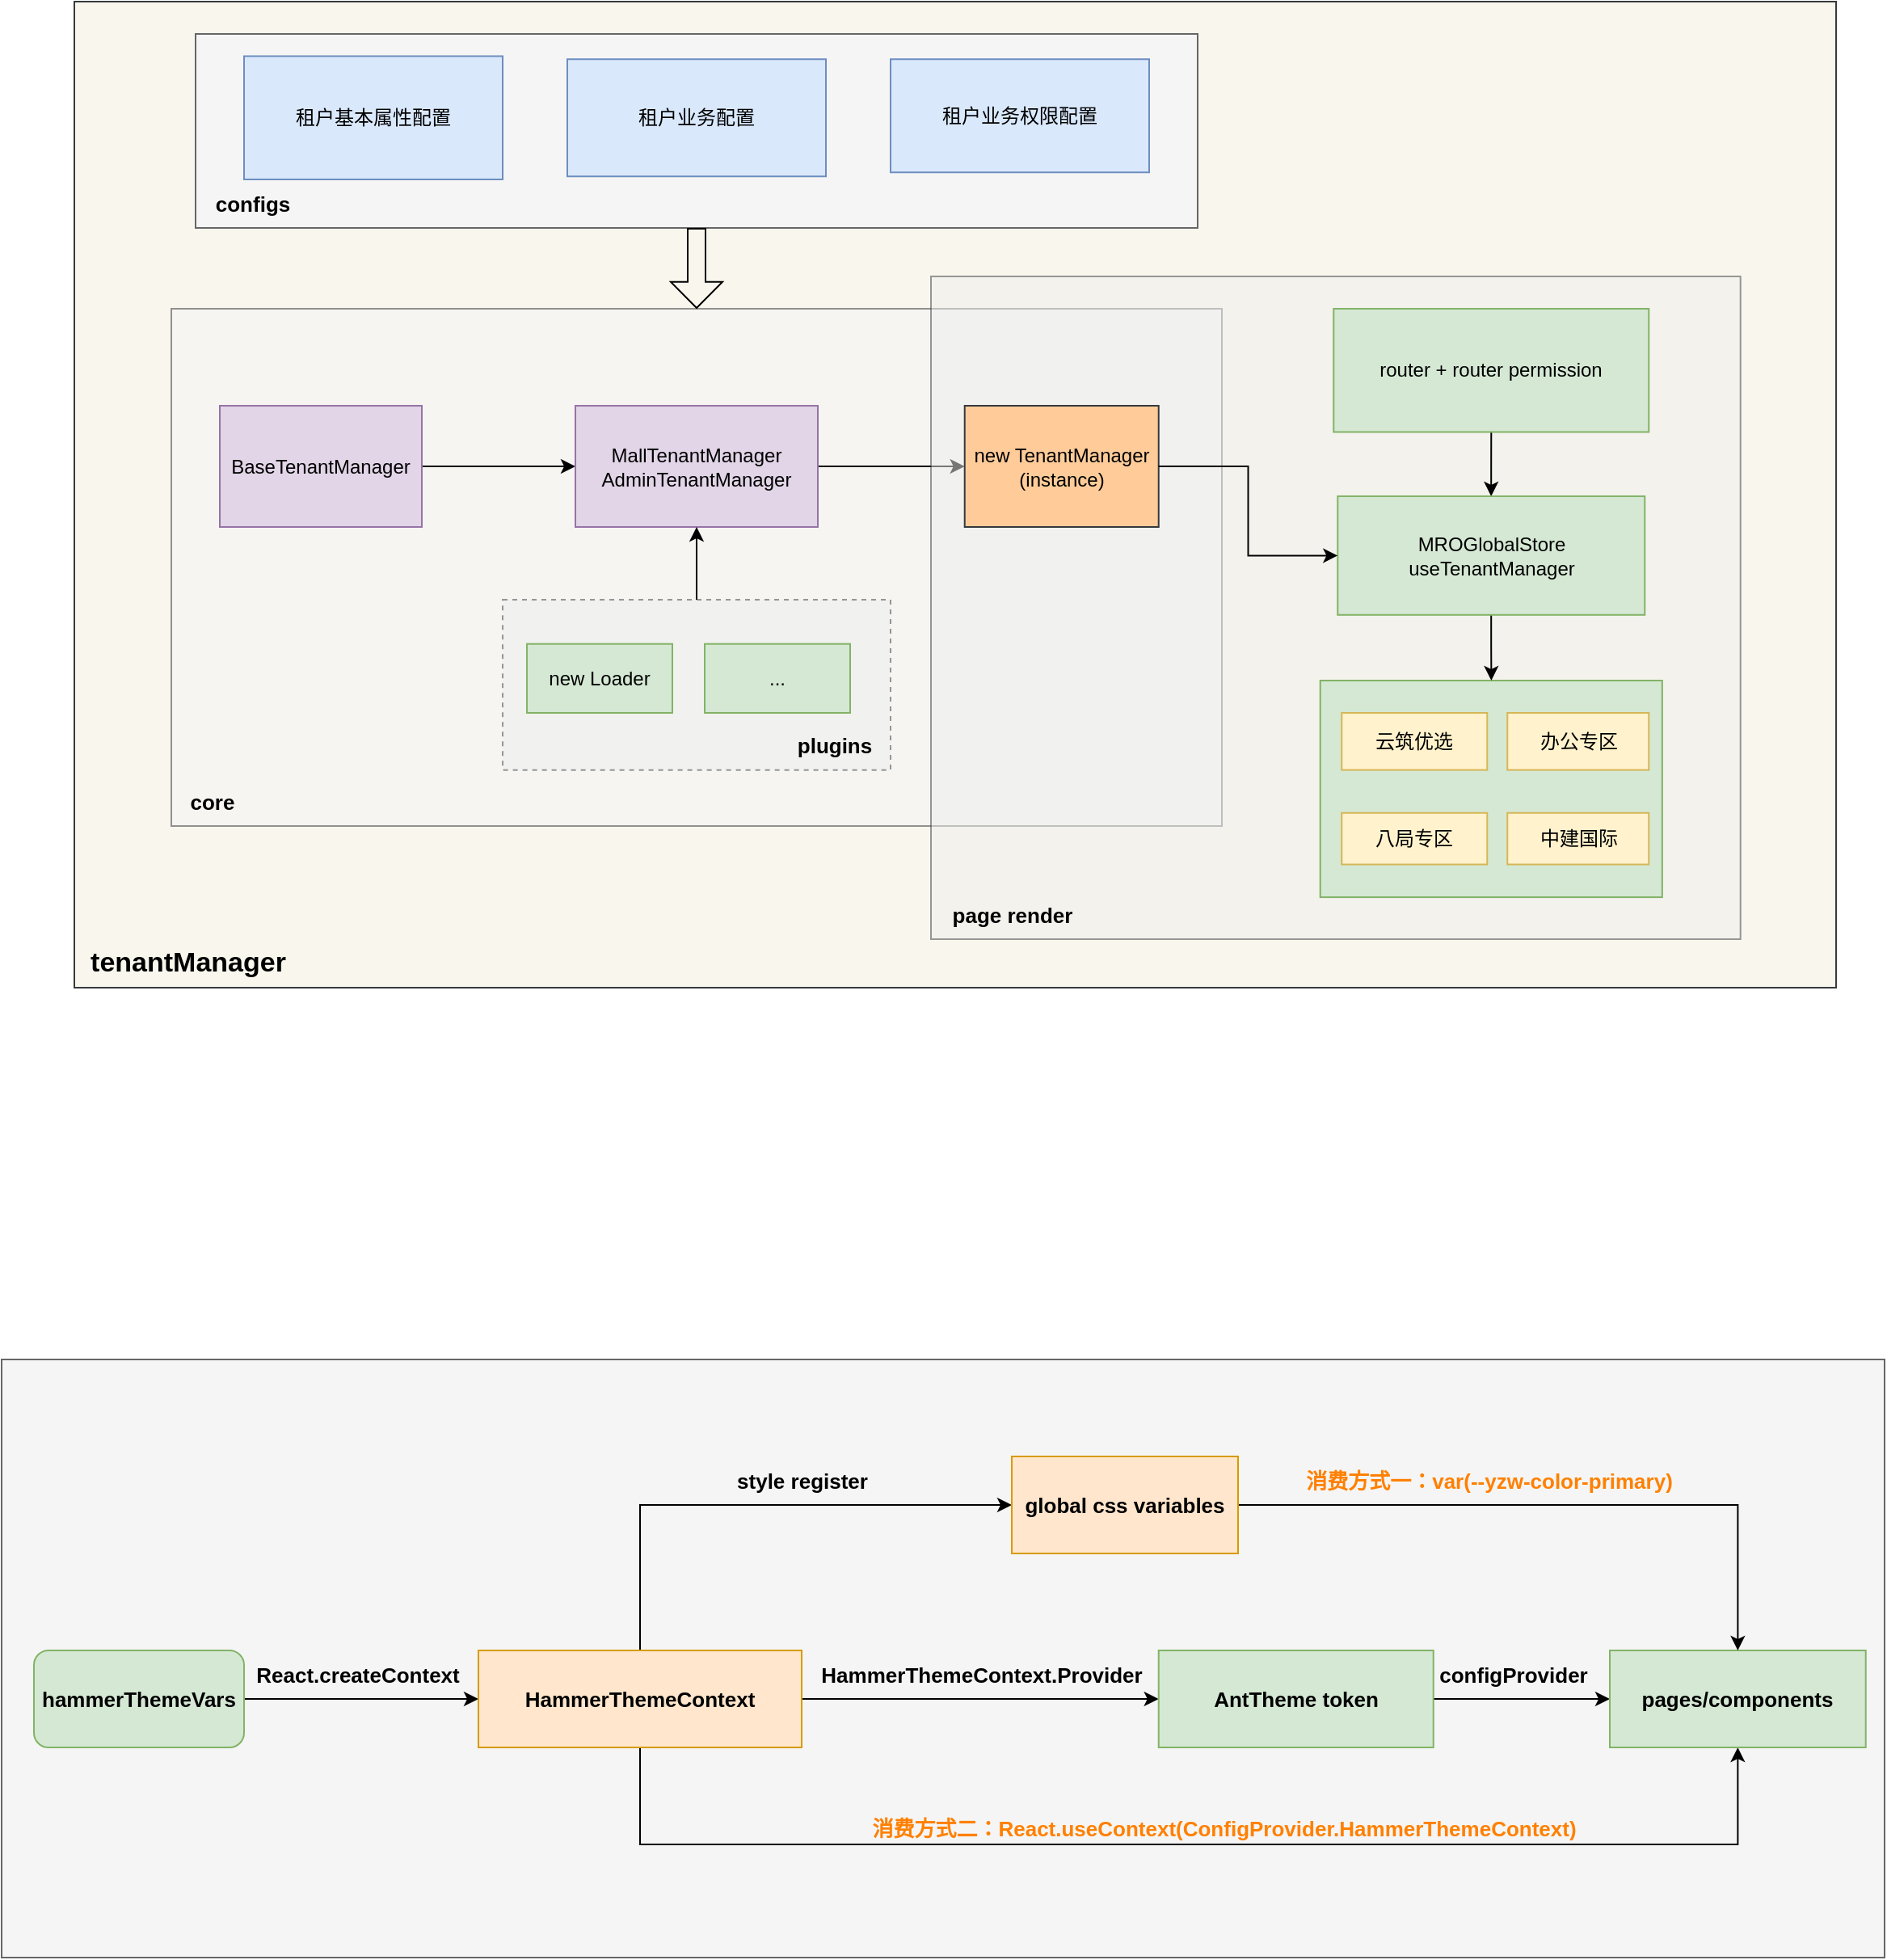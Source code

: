 <mxfile version="21.2.1" type="github" pages="3">
  <diagram id="aAYIiFsEhq0NpADb2_yu" name="tenantManger">
    <mxGraphModel dx="1434" dy="796" grid="1" gridSize="10" guides="1" tooltips="1" connect="1" arrows="1" fold="1" page="1" pageScale="1" pageWidth="2339" pageHeight="3300" math="0" shadow="0">
      <root>
        <mxCell id="0" />
        <mxCell id="1" parent="0" />
        <mxCell id="YFYhwFDiMB3ObzHcM0z0-7" value="" style="rounded=0;whiteSpace=wrap;html=1;fillColor=#f5f5f5;fontColor=#333333;strokeColor=#666666;" vertex="1" parent="1">
          <mxGeometry x="35" y="1020" width="1165" height="370" as="geometry" />
        </mxCell>
        <mxCell id="GXgyCc8vOvcXfKr6zjCS-19" value="" style="rounded=0;whiteSpace=wrap;html=1;fillColor=#f9f7ed;strokeColor=#36393d;" parent="1" vertex="1">
          <mxGeometry x="80" y="180" width="1090" height="610" as="geometry" />
        </mxCell>
        <mxCell id="GXgyCc8vOvcXfKr6zjCS-30" value="" style="rounded=0;whiteSpace=wrap;html=1;fillColor=#f5f5f5;fontColor=#333333;strokeColor=#666666;" parent="1" vertex="1">
          <mxGeometry x="155" y="200" width="620" height="120" as="geometry" />
        </mxCell>
        <mxCell id="GXgyCc8vOvcXfKr6zjCS-22" value="租户基本属性配置" style="rounded=0;whiteSpace=wrap;html=1;fillColor=#dae8fc;strokeColor=#6c8ebf;" parent="1" vertex="1">
          <mxGeometry x="185" y="213.75" width="160" height="76.25" as="geometry" />
        </mxCell>
        <mxCell id="GXgyCc8vOvcXfKr6zjCS-23" value="configs" style="text;html=1;align=center;verticalAlign=middle;resizable=0;points=[];autosize=1;strokeColor=none;fillColor=none;fontStyle=1;fontSize=13;" parent="1" vertex="1">
          <mxGeometry x="155" y="290" width="70" height="30" as="geometry" />
        </mxCell>
        <mxCell id="GXgyCc8vOvcXfKr6zjCS-24" value="租户业务配置" style="rounded=0;whiteSpace=wrap;html=1;fillColor=#dae8fc;strokeColor=#6c8ebf;" parent="1" vertex="1">
          <mxGeometry x="385" y="215.63" width="160" height="72.5" as="geometry" />
        </mxCell>
        <mxCell id="GXgyCc8vOvcXfKr6zjCS-26" value="" style="rounded=0;whiteSpace=wrap;html=1;fillColor=#f5f5f5;fontColor=#333333;strokeColor=#666666;opacity=70;" parent="1" vertex="1">
          <mxGeometry x="140" y="370" width="650" height="320" as="geometry" />
        </mxCell>
        <mxCell id="GXgyCc8vOvcXfKr6zjCS-31" style="edgeStyle=orthogonalEdgeStyle;rounded=0;orthogonalLoop=1;jettySize=auto;html=1;entryX=0;entryY=0.5;entryDx=0;entryDy=0;" parent="1" source="GXgyCc8vOvcXfKr6zjCS-27" target="GXgyCc8vOvcXfKr6zjCS-28" edge="1">
          <mxGeometry relative="1" as="geometry" />
        </mxCell>
        <mxCell id="GXgyCc8vOvcXfKr6zjCS-27" value="BaseTenantManager" style="rounded=0;whiteSpace=wrap;html=1;fillColor=#e1d5e7;strokeColor=#9673a6;" parent="1" vertex="1">
          <mxGeometry x="170" y="430" width="125" height="75" as="geometry" />
        </mxCell>
        <mxCell id="GXgyCc8vOvcXfKr6zjCS-32" style="edgeStyle=orthogonalEdgeStyle;rounded=0;orthogonalLoop=1;jettySize=auto;html=1;entryX=0;entryY=0.5;entryDx=0;entryDy=0;" parent="1" source="GXgyCc8vOvcXfKr6zjCS-28" target="GXgyCc8vOvcXfKr6zjCS-29" edge="1">
          <mxGeometry relative="1" as="geometry" />
        </mxCell>
        <mxCell id="GXgyCc8vOvcXfKr6zjCS-28" value="MallTenantManager&lt;br&gt;AdminTenantManager" style="rounded=0;whiteSpace=wrap;html=1;fillColor=#e1d5e7;strokeColor=#9673a6;" parent="1" vertex="1">
          <mxGeometry x="390" y="430" width="150" height="75" as="geometry" />
        </mxCell>
        <mxCell id="GXgyCc8vOvcXfKr6zjCS-25" value="租户业务权限配置" style="rounded=0;whiteSpace=wrap;html=1;fillColor=#dae8fc;strokeColor=#6c8ebf;" parent="1" vertex="1">
          <mxGeometry x="585" y="215.63" width="160" height="70" as="geometry" />
        </mxCell>
        <mxCell id="GXgyCc8vOvcXfKr6zjCS-33" value="core" style="text;html=1;align=center;verticalAlign=middle;resizable=0;points=[];autosize=1;strokeColor=none;fillColor=none;fontStyle=1;fontSize=13;" parent="1" vertex="1">
          <mxGeometry x="140" y="660" width="50" height="30" as="geometry" />
        </mxCell>
        <mxCell id="GXgyCc8vOvcXfKr6zjCS-35" value="tenantManager" style="text;html=1;align=center;verticalAlign=middle;resizable=0;points=[];autosize=1;strokeColor=none;fillColor=none;fontSize=17;fontStyle=1" parent="1" vertex="1">
          <mxGeometry x="80" y="760" width="140" height="30" as="geometry" />
        </mxCell>
        <mxCell id="GXgyCc8vOvcXfKr6zjCS-41" value="" style="shape=flexArrow;endArrow=classic;html=1;rounded=0;width=11;endSize=5.05;entryX=0.5;entryY=0;entryDx=0;entryDy=0;" parent="1" source="GXgyCc8vOvcXfKr6zjCS-30" target="GXgyCc8vOvcXfKr6zjCS-26" edge="1">
          <mxGeometry width="50" height="50" relative="1" as="geometry">
            <mxPoint x="450" y="360" as="sourcePoint" />
            <mxPoint x="440" y="390" as="targetPoint" />
          </mxGeometry>
        </mxCell>
        <mxCell id="GXgyCc8vOvcXfKr6zjCS-46" value="" style="rounded=0;whiteSpace=wrap;html=1;fontSize=12;fillColor=#eeeeee;strokeColor=#36393d;opacity=50;" parent="1" vertex="1">
          <mxGeometry x="610" y="350" width="500.86" height="410" as="geometry" />
        </mxCell>
        <mxCell id="GXgyCc8vOvcXfKr6zjCS-62" style="edgeStyle=orthogonalEdgeStyle;rounded=0;orthogonalLoop=1;jettySize=auto;html=1;exitX=0.5;exitY=1;exitDx=0;exitDy=0;fontSize=12;" parent="1" source="GXgyCc8vOvcXfKr6zjCS-52" target="GXgyCc8vOvcXfKr6zjCS-54" edge="1">
          <mxGeometry relative="1" as="geometry" />
        </mxCell>
        <mxCell id="GXgyCc8vOvcXfKr6zjCS-52" value="router + router permission" style="rounded=0;whiteSpace=wrap;html=1;fontSize=12;fillColor=#d5e8d4;strokeColor=#82b366;" parent="1" vertex="1">
          <mxGeometry x="859.14" y="370" width="195" height="76.25" as="geometry" />
        </mxCell>
        <mxCell id="GXgyCc8vOvcXfKr6zjCS-55" value="" style="rounded=0;whiteSpace=wrap;html=1;fontSize=12;fillColor=#d5e8d4;strokeColor=#82b366;" parent="1" vertex="1">
          <mxGeometry x="850.86" y="600" width="211.56" height="134.04" as="geometry" />
        </mxCell>
        <mxCell id="GXgyCc8vOvcXfKr6zjCS-56" value="云筑优选" style="rounded=0;whiteSpace=wrap;html=1;fontSize=12;fillColor=#fff2cc;strokeColor=#d6b656;" parent="1" vertex="1">
          <mxGeometry x="864.14" y="620" width="90" height="35.32" as="geometry" />
        </mxCell>
        <mxCell id="GXgyCc8vOvcXfKr6zjCS-57" value="八局专区" style="rounded=0;whiteSpace=wrap;html=1;fontSize=12;fillColor=#fff2cc;strokeColor=#d6b656;" parent="1" vertex="1">
          <mxGeometry x="864.14" y="681.88" width="90" height="31.88" as="geometry" />
        </mxCell>
        <mxCell id="GXgyCc8vOvcXfKr6zjCS-58" value="办公专区" style="rounded=0;whiteSpace=wrap;html=1;fontSize=12;fillColor=#fff2cc;strokeColor=#d6b656;" parent="1" vertex="1">
          <mxGeometry x="966.64" y="620" width="87.5" height="35.32" as="geometry" />
        </mxCell>
        <mxCell id="GXgyCc8vOvcXfKr6zjCS-63" style="edgeStyle=orthogonalEdgeStyle;rounded=0;orthogonalLoop=1;jettySize=auto;html=1;fontSize=12;" parent="1" source="GXgyCc8vOvcXfKr6zjCS-54" target="GXgyCc8vOvcXfKr6zjCS-55" edge="1">
          <mxGeometry relative="1" as="geometry" />
        </mxCell>
        <mxCell id="GXgyCc8vOvcXfKr6zjCS-54" value="MROGlobalStore&lt;br&gt;useTenantManager" style="rounded=0;whiteSpace=wrap;html=1;fontSize=12;fillColor=#d5e8d4;strokeColor=#82b366;" parent="1" vertex="1">
          <mxGeometry x="861.64" y="485.98" width="190" height="73.41" as="geometry" />
        </mxCell>
        <mxCell id="GXgyCc8vOvcXfKr6zjCS-64" value="中建国际" style="rounded=0;whiteSpace=wrap;html=1;fontSize=12;fillColor=#fff2cc;strokeColor=#d6b656;" parent="1" vertex="1">
          <mxGeometry x="966.64" y="681.88" width="87.5" height="31.88" as="geometry" />
        </mxCell>
        <mxCell id="GXgyCc8vOvcXfKr6zjCS-68" value="page render" style="text;html=1;align=center;verticalAlign=middle;resizable=0;points=[];autosize=1;strokeColor=none;fillColor=none;fontSize=13;fontStyle=1" parent="1" vertex="1">
          <mxGeometry x="610" y="730" width="100" height="30" as="geometry" />
        </mxCell>
        <mxCell id="GXgyCc8vOvcXfKr6zjCS-29" value="new TenantManager (instance)" style="rounded=0;whiteSpace=wrap;html=1;fillColor=#ffcc99;strokeColor=#36393d;" parent="1" vertex="1">
          <mxGeometry x="630.86" y="430" width="120" height="75" as="geometry" />
        </mxCell>
        <mxCell id="GXgyCc8vOvcXfKr6zjCS-72" style="edgeStyle=orthogonalEdgeStyle;rounded=0;orthogonalLoop=1;jettySize=auto;html=1;fontSize=13;" parent="1" source="GXgyCc8vOvcXfKr6zjCS-29" target="GXgyCc8vOvcXfKr6zjCS-54" edge="1">
          <mxGeometry relative="1" as="geometry" />
        </mxCell>
        <mxCell id="Wlwgpb2cPEbc9Rwz6Hug-1" style="edgeStyle=orthogonalEdgeStyle;rounded=0;orthogonalLoop=1;jettySize=auto;html=1;entryX=0.5;entryY=1;entryDx=0;entryDy=0;" parent="1" source="GXgyCc8vOvcXfKr6zjCS-76" target="GXgyCc8vOvcXfKr6zjCS-28" edge="1">
          <mxGeometry relative="1" as="geometry" />
        </mxCell>
        <mxCell id="GXgyCc8vOvcXfKr6zjCS-76" value="" style="rounded=0;whiteSpace=wrap;html=1;dashed=1;fontSize=13;opacity=50;fillColor=#eeeeee;strokeColor=#36393d;" parent="1" vertex="1">
          <mxGeometry x="345" y="550" width="240" height="105.32" as="geometry" />
        </mxCell>
        <mxCell id="GXgyCc8vOvcXfKr6zjCS-38" value="new Loader" style="rounded=0;whiteSpace=wrap;html=1;fillColor=#d5e8d4;strokeColor=#82b366;" parent="1" vertex="1">
          <mxGeometry x="360" y="577.35" width="90" height="42.65" as="geometry" />
        </mxCell>
        <mxCell id="GXgyCc8vOvcXfKr6zjCS-77" value="plugins" style="text;html=1;align=center;verticalAlign=middle;resizable=0;points=[];autosize=1;strokeColor=none;fillColor=none;fontSize=13;fontStyle=1" parent="1" vertex="1">
          <mxGeometry x="515" y="625.32" width="70" height="30" as="geometry" />
        </mxCell>
        <mxCell id="Wlwgpb2cPEbc9Rwz6Hug-2" value="..." style="rounded=0;whiteSpace=wrap;html=1;fillColor=#d5e8d4;strokeColor=#82b366;" parent="1" vertex="1">
          <mxGeometry x="470" y="577.35" width="90" height="42.65" as="geometry" />
        </mxCell>
        <mxCell id="JO-ryfBnULlByDA7Q8-5-3" style="rounded=0;orthogonalLoop=1;jettySize=auto;html=1;edgeStyle=orthogonalEdgeStyle;fontStyle=1;fontSize=13;" parent="1" source="JO-ryfBnULlByDA7Q8-5-1" target="JO-ryfBnULlByDA7Q8-5-2" edge="1">
          <mxGeometry relative="1" as="geometry" />
        </mxCell>
        <mxCell id="JO-ryfBnULlByDA7Q8-5-1" value="hammerThemeVars" style="rounded=1;whiteSpace=wrap;html=1;fillColor=#d5e8d4;strokeColor=#82b366;fontStyle=1;fontSize=13;" parent="1" vertex="1">
          <mxGeometry x="55" y="1200" width="130" height="60" as="geometry" />
        </mxCell>
        <mxCell id="JO-ryfBnULlByDA7Q8-5-5" style="rounded=0;orthogonalLoop=1;jettySize=auto;html=1;edgeStyle=orthogonalEdgeStyle;fontStyle=1;fontSize=13;" parent="1" source="JO-ryfBnULlByDA7Q8-5-2" target="JO-ryfBnULlByDA7Q8-5-4" edge="1">
          <mxGeometry relative="1" as="geometry" />
        </mxCell>
        <mxCell id="JO-ryfBnULlByDA7Q8-5-8" value="HammerThemeContext.Provider" style="edgeLabel;html=1;align=center;verticalAlign=middle;resizable=0;points=[];fontStyle=1;fontSize=13;labelBackgroundColor=none;" parent="JO-ryfBnULlByDA7Q8-5-5" vertex="1" connectable="0">
          <mxGeometry x="-0.037" y="4" relative="1" as="geometry">
            <mxPoint x="4" y="-11" as="offset" />
          </mxGeometry>
        </mxCell>
        <mxCell id="JO-ryfBnULlByDA7Q8-5-36" style="edgeStyle=orthogonalEdgeStyle;rounded=0;orthogonalLoop=1;jettySize=auto;html=1;fontSize=13;startArrow=none;startFill=0;elbow=vertical;fontStyle=1;entryX=0.5;entryY=1;entryDx=0;entryDy=0;" parent="1" source="JO-ryfBnULlByDA7Q8-5-2" target="JO-ryfBnULlByDA7Q8-5-6" edge="1">
          <mxGeometry relative="1" as="geometry">
            <mxPoint x="1122" y="1260" as="targetPoint" />
            <Array as="points">
              <mxPoint x="430" y="1320" />
              <mxPoint x="1109" y="1320" />
            </Array>
          </mxGeometry>
        </mxCell>
        <mxCell id="JO-ryfBnULlByDA7Q8-5-37" value="消费方式二：React.useContext(ConfigProvider.HammerThemeContext)" style="edgeLabel;html=1;align=center;verticalAlign=middle;resizable=0;points=[];fontSize=13;fontStyle=1;fontColor=#FF8000;labelBackgroundColor=none;" parent="JO-ryfBnULlByDA7Q8-5-36" vertex="1" connectable="0">
          <mxGeometry x="-0.063" y="-2" relative="1" as="geometry">
            <mxPoint x="46" y="-12" as="offset" />
          </mxGeometry>
        </mxCell>
        <mxCell id="YFYhwFDiMB3ObzHcM0z0-4" style="edgeStyle=orthogonalEdgeStyle;rounded=0;orthogonalLoop=1;jettySize=auto;html=1;entryX=0;entryY=0.5;entryDx=0;entryDy=0;fontSize=13;" edge="1" parent="1" source="JO-ryfBnULlByDA7Q8-5-2" target="JO-ryfBnULlByDA7Q8-5-32">
          <mxGeometry relative="1" as="geometry">
            <Array as="points">
              <mxPoint x="430" y="1110" />
            </Array>
          </mxGeometry>
        </mxCell>
        <mxCell id="YFYhwFDiMB3ObzHcM0z0-6" value="style register" style="edgeLabel;html=1;align=center;verticalAlign=middle;resizable=0;points=[];fontStyle=1;fontSize=13;labelBackgroundColor=none;" vertex="1" connectable="0" parent="YFYhwFDiMB3ObzHcM0z0-4">
          <mxGeometry x="-0.155" y="-1" relative="1" as="geometry">
            <mxPoint x="55" y="-16" as="offset" />
          </mxGeometry>
        </mxCell>
        <mxCell id="JO-ryfBnULlByDA7Q8-5-2" value="HammerThemeContext" style="rounded=0;whiteSpace=wrap;html=1;fontStyle=1;fontSize=13;fillColor=#ffe6cc;strokeColor=#d79b00;" parent="1" vertex="1">
          <mxGeometry x="330" y="1200" width="200" height="60" as="geometry" />
        </mxCell>
        <mxCell id="JO-ryfBnULlByDA7Q8-5-7" style="rounded=0;orthogonalLoop=1;jettySize=auto;html=1;edgeStyle=orthogonalEdgeStyle;fontStyle=1;fontSize=13;" parent="1" source="JO-ryfBnULlByDA7Q8-5-4" target="JO-ryfBnULlByDA7Q8-5-6" edge="1">
          <mxGeometry relative="1" as="geometry" />
        </mxCell>
        <mxCell id="JO-ryfBnULlByDA7Q8-5-9" value="configProvider" style="edgeLabel;html=1;align=center;verticalAlign=middle;resizable=0;points=[];fontStyle=1;fontSize=13;labelBackgroundColor=none;" parent="JO-ryfBnULlByDA7Q8-5-7" vertex="1" connectable="0">
          <mxGeometry x="-0.327" y="1" relative="1" as="geometry">
            <mxPoint x="12" y="-14" as="offset" />
          </mxGeometry>
        </mxCell>
        <mxCell id="JO-ryfBnULlByDA7Q8-5-4" value="AntTheme token" style="rounded=0;whiteSpace=wrap;html=1;fontStyle=1;fontSize=13;fillColor=#d5e8d4;strokeColor=#82b366;" parent="1" vertex="1">
          <mxGeometry x="750.86" y="1200" width="170" height="60" as="geometry" />
        </mxCell>
        <mxCell id="JO-ryfBnULlByDA7Q8-5-6" value="pages/components" style="rounded=0;whiteSpace=wrap;html=1;fontStyle=1;fontSize=13;fillColor=#d5e8d4;strokeColor=#82b366;" parent="1" vertex="1">
          <mxGeometry x="1030" y="1200" width="158.36" height="60" as="geometry" />
        </mxCell>
        <mxCell id="YFYhwFDiMB3ObzHcM0z0-2" style="edgeStyle=orthogonalEdgeStyle;rounded=0;orthogonalLoop=1;jettySize=auto;html=1;fontSize=13;" edge="1" parent="1" source="JO-ryfBnULlByDA7Q8-5-32" target="JO-ryfBnULlByDA7Q8-5-6">
          <mxGeometry relative="1" as="geometry" />
        </mxCell>
        <mxCell id="YFYhwFDiMB3ObzHcM0z0-3" value="消费方式一：var(--yzw-color-primary)" style="edgeLabel;html=1;align=center;verticalAlign=middle;resizable=0;points=[];fontStyle=1;fontColor=#FF8000;fontSize=13;labelBackgroundColor=none;" vertex="1" connectable="0" parent="YFYhwFDiMB3ObzHcM0z0-2">
          <mxGeometry x="-0.349" y="-1" relative="1" as="geometry">
            <mxPoint x="25" y="-16" as="offset" />
          </mxGeometry>
        </mxCell>
        <mxCell id="JO-ryfBnULlByDA7Q8-5-32" value="global css variables" style="rounded=0;whiteSpace=wrap;html=1;fontStyle=1;fontSize=13;fillColor=#ffe6cc;strokeColor=#d79b00;" parent="1" vertex="1">
          <mxGeometry x="660" y="1080" width="140" height="60" as="geometry" />
        </mxCell>
        <mxCell id="onrq1OypU6LE9D-NkZ2a-1" value="React.createContext" style="text;html=1;align=center;verticalAlign=middle;resizable=0;points=[];autosize=1;strokeColor=none;fillColor=none;fontStyle=1;fontSize=13;" parent="1" vertex="1">
          <mxGeometry x="180" y="1200" width="150" height="30" as="geometry" />
        </mxCell>
      </root>
    </mxGraphModel>
  </diagram>
  <diagram id="SAoAoQRsERM2bf48O6ZD" name="globalstore">
    <mxGraphModel dx="1434" dy="796" grid="1" gridSize="10" guides="1" tooltips="1" connect="1" arrows="1" fold="1" page="1" pageScale="1" pageWidth="2339" pageHeight="3300" math="0" shadow="0">
      <root>
        <mxCell id="0" />
        <mxCell id="1" parent="0" />
        <mxCell id="HfodSYz1MGgp3rjWl605-46" value="" style="rounded=0;whiteSpace=wrap;html=1;fontSize=13;fontStyle=1;fillColor=#d5e8d4;strokeColor=#82b366;" parent="1" vertex="1">
          <mxGeometry x="790" y="422.5" width="240" height="515" as="geometry" />
        </mxCell>
        <mxCell id="HfodSYz1MGgp3rjWl605-51" style="edgeStyle=orthogonalEdgeStyle;rounded=0;orthogonalLoop=1;jettySize=auto;html=1;entryX=0;entryY=0.096;entryDx=0;entryDy=0;entryPerimeter=0;fontSize=13;fontColor=#006600;" parent="1" source="HfodSYz1MGgp3rjWl605-1" target="HfodSYz1MGgp3rjWl605-29" edge="1">
          <mxGeometry relative="1" as="geometry" />
        </mxCell>
        <mxCell id="HfodSYz1MGgp3rjWl605-1" value="UserContextConstructor" style="rounded=0;whiteSpace=wrap;html=1;fontSize=13;fontStyle=1;fillColor=#dae8fc;strokeColor=#6c8ebf;" parent="1" vertex="1">
          <mxGeometry x="200" y="440" width="210" height="60" as="geometry" />
        </mxCell>
        <mxCell id="HfodSYz1MGgp3rjWl605-4" value="userContext&lt;br&gt;useUserContext" style="rounded=0;whiteSpace=wrap;html=1;fontSize=13;fontStyle=1;fillColor=#fff2cc;strokeColor=#d6b656;" parent="1" vertex="1">
          <mxGeometry x="830" y="450" width="160" height="60" as="geometry" />
        </mxCell>
        <mxCell id="HfodSYz1MGgp3rjWl605-37" style="edgeStyle=orthogonalEdgeStyle;rounded=0;orthogonalLoop=1;jettySize=auto;html=1;entryX=0;entryY=0.269;entryDx=0;entryDy=0;entryPerimeter=0;fontSize=13;fontColor=#006600;fontStyle=1" parent="1" source="HfodSYz1MGgp3rjWl605-11" target="HfodSYz1MGgp3rjWl605-29" edge="1">
          <mxGeometry relative="1" as="geometry" />
        </mxCell>
        <mxCell id="HfodSYz1MGgp3rjWl605-11" value="TenantManagerConstructor" style="rounded=0;whiteSpace=wrap;html=1;fontSize=13;fontStyle=1;fillColor=#dae8fc;strokeColor=#6c8ebf;" parent="1" vertex="1">
          <mxGeometry x="200" y="530" width="210" height="60" as="geometry" />
        </mxCell>
        <mxCell id="HfodSYz1MGgp3rjWl605-12" value="tenantManager&lt;br&gt;useTenantManager" style="rounded=0;whiteSpace=wrap;html=1;fontSize=13;fontStyle=1;fillColor=#fff2cc;strokeColor=#d6b656;" parent="1" vertex="1">
          <mxGeometry x="830" y="550" width="160" height="60" as="geometry" />
        </mxCell>
        <mxCell id="HfodSYz1MGgp3rjWl605-14" value="new&amp;nbsp;TenantManagerConstructor()" style="text;html=1;align=center;verticalAlign=middle;resizable=0;points=[];autosize=1;strokeColor=none;fillColor=none;fontSize=13;fontColor=#006600;fontStyle=1" parent="1" vertex="1">
          <mxGeometry x="420" y="530" width="230" height="30" as="geometry" />
        </mxCell>
        <mxCell id="HfodSYz1MGgp3rjWl605-39" style="edgeStyle=orthogonalEdgeStyle;rounded=0;orthogonalLoop=1;jettySize=auto;html=1;entryX=-0.005;entryY=0.442;entryDx=0;entryDy=0;entryPerimeter=0;fontSize=13;fontColor=#006600;fontStyle=1" parent="1" source="HfodSYz1MGgp3rjWl605-15" target="HfodSYz1MGgp3rjWl605-29" edge="1">
          <mxGeometry relative="1" as="geometry" />
        </mxCell>
        <mxCell id="HfodSYz1MGgp3rjWl605-15" value="PermissionManagerConstructor" style="rounded=0;whiteSpace=wrap;html=1;fontSize=13;fontStyle=1;fillColor=#dae8fc;strokeColor=#6c8ebf;" parent="1" vertex="1">
          <mxGeometry x="200" y="620" width="210" height="60" as="geometry" />
        </mxCell>
        <mxCell id="HfodSYz1MGgp3rjWl605-16" value="permissionManager&lt;br&gt;usePermissionManager" style="rounded=0;whiteSpace=wrap;html=1;fontSize=13;fontStyle=1;fillColor=#fff2cc;strokeColor=#d6b656;" parent="1" vertex="1">
          <mxGeometry x="830" y="650" width="160" height="60" as="geometry" />
        </mxCell>
        <mxCell id="HfodSYz1MGgp3rjWl605-18" value="new&amp;nbsp;PermissionManagerConstructor()" style="text;html=1;align=center;verticalAlign=middle;resizable=0;points=[];autosize=1;strokeColor=none;fillColor=none;fontSize=13;fontColor=#006600;fontStyle=1" parent="1" vertex="1">
          <mxGeometry x="400" y="620" width="260" height="30" as="geometry" />
        </mxCell>
        <mxCell id="HfodSYz1MGgp3rjWl605-34" style="edgeStyle=orthogonalEdgeStyle;rounded=0;orthogonalLoop=1;jettySize=auto;html=1;entryX=0.005;entryY=0.617;entryDx=0;entryDy=0;entryPerimeter=0;fontSize=13;fontColor=#006600;fontStyle=1" parent="1" source="HfodSYz1MGgp3rjWl605-20" target="HfodSYz1MGgp3rjWl605-29" edge="1">
          <mxGeometry relative="1" as="geometry" />
        </mxCell>
        <mxCell id="HfodSYz1MGgp3rjWl605-20" value="ProjectManagerConstructor" style="rounded=0;whiteSpace=wrap;html=1;fontSize=13;fontStyle=1;fillColor=#dae8fc;strokeColor=#6c8ebf;" parent="1" vertex="1">
          <mxGeometry x="200" y="710" width="210" height="60" as="geometry" />
        </mxCell>
        <mxCell id="HfodSYz1MGgp3rjWl605-21" value="projectManager&lt;br&gt;useProjectManager" style="rounded=0;whiteSpace=wrap;html=1;fontSize=13;fontStyle=1;fillColor=#fff2cc;strokeColor=#d6b656;" parent="1" vertex="1">
          <mxGeometry x="830" y="740" width="160" height="60" as="geometry" />
        </mxCell>
        <mxCell id="HfodSYz1MGgp3rjWl605-23" value="new&amp;nbsp;ProjectManagerConstructor()" style="text;html=1;align=center;verticalAlign=middle;resizable=0;points=[];autosize=1;strokeColor=none;fillColor=none;fontSize=13;fontColor=#006600;fontStyle=1" parent="1" vertex="1">
          <mxGeometry x="415" y="710" width="230" height="30" as="geometry" />
        </mxCell>
        <mxCell id="HfodSYz1MGgp3rjWl605-43" style="edgeStyle=orthogonalEdgeStyle;rounded=0;orthogonalLoop=1;jettySize=auto;html=1;entryX=0;entryY=0.769;entryDx=0;entryDy=0;entryPerimeter=0;fontSize=13;fontColor=#006600;fontStyle=1" parent="1" source="HfodSYz1MGgp3rjWl605-27" target="HfodSYz1MGgp3rjWl605-29" edge="1">
          <mxGeometry relative="1" as="geometry" />
        </mxCell>
        <mxCell id="HfodSYz1MGgp3rjWl605-27" value="cartContextUtil" style="rounded=0;whiteSpace=wrap;html=1;fontSize=13;fontStyle=1;fillColor=#dae8fc;strokeColor=#6c8ebf;" parent="1" vertex="1">
          <mxGeometry x="200" y="790" width="210" height="60" as="geometry" />
        </mxCell>
        <mxCell id="HfodSYz1MGgp3rjWl605-42" style="edgeStyle=orthogonalEdgeStyle;rounded=0;orthogonalLoop=1;jettySize=auto;html=1;entryX=0;entryY=0.923;entryDx=0;entryDy=0;entryPerimeter=0;fontSize=13;fontColor=#006600;fontStyle=1" parent="1" source="HfodSYz1MGgp3rjWl605-28" target="HfodSYz1MGgp3rjWl605-29" edge="1">
          <mxGeometry relative="1" as="geometry" />
        </mxCell>
        <mxCell id="HfodSYz1MGgp3rjWl605-28" value="..." style="rounded=0;whiteSpace=wrap;html=1;fontSize=13;fontStyle=1;fillColor=#dae8fc;strokeColor=#6c8ebf;" parent="1" vertex="1">
          <mxGeometry x="200" y="870" width="210" height="60" as="geometry" />
        </mxCell>
        <mxCell id="HfodSYz1MGgp3rjWl605-53" style="edgeStyle=orthogonalEdgeStyle;rounded=0;orthogonalLoop=1;jettySize=auto;html=1;entryX=0;entryY=0.5;entryDx=0;entryDy=0;fontSize=13;fontColor=#006600;" parent="1" source="HfodSYz1MGgp3rjWl605-29" target="HfodSYz1MGgp3rjWl605-46" edge="1">
          <mxGeometry relative="1" as="geometry" />
        </mxCell>
        <mxCell id="HfodSYz1MGgp3rjWl605-29" value="Valtio" style="rounded=0;whiteSpace=wrap;html=1;fontSize=13;fontStyle=1;fillColor=#e1d5e7;strokeColor=#9673a6;" parent="1" vertex="1">
          <mxGeometry x="650" y="420" width="100" height="520" as="geometry" />
        </mxCell>
        <mxCell id="HfodSYz1MGgp3rjWl605-41" value="new&amp;nbsp;UserContextConstructor()" style="text;html=1;align=center;verticalAlign=middle;resizable=0;points=[];autosize=1;strokeColor=none;fillColor=none;fontSize=13;fontColor=#006600;fontStyle=1" parent="1" vertex="1">
          <mxGeometry x="420" y="440" width="210" height="30" as="geometry" />
        </mxCell>
        <mxCell id="HfodSYz1MGgp3rjWl605-44" value="cartContext&lt;br&gt;useCartContext" style="rounded=0;whiteSpace=wrap;html=1;fontSize=13;fontStyle=1;fillColor=#fff2cc;strokeColor=#d6b656;" parent="1" vertex="1">
          <mxGeometry x="830" y="840" width="160" height="60" as="geometry" />
        </mxCell>
        <mxCell id="HfodSYz1MGgp3rjWl605-56" value="mroGlobalStore" style="text;html=1;align=center;verticalAlign=middle;resizable=0;points=[];autosize=1;strokeColor=none;fillColor=none;fontSize=13;fontColor=#330000;fontStyle=1" parent="1" vertex="1">
          <mxGeometry x="850" y="937.5" width="120" height="30" as="geometry" />
        </mxCell>
      </root>
    </mxGraphModel>
  </diagram>
  <diagram id="GsIj9Ki6hcz4fqUlxzuc" name="第 3 页">
    <mxGraphModel dx="1434" dy="796" grid="1" gridSize="10" guides="1" tooltips="1" connect="1" arrows="1" fold="1" page="1" pageScale="1" pageWidth="2339" pageHeight="3300" math="0" shadow="0">
      <root>
        <mxCell id="0" />
        <mxCell id="1" parent="0" />
      </root>
    </mxGraphModel>
  </diagram>
</mxfile>
